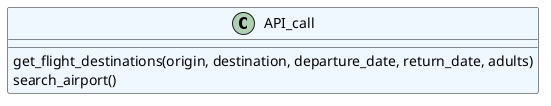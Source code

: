 @startuml classes
set namespaceSeparator none
class "API_call" as api_call.API_call #aliceblue {
  get_flight_destinations(origin, destination, departure_date, return_date, adults)
  search_airport()
}
@enduml
